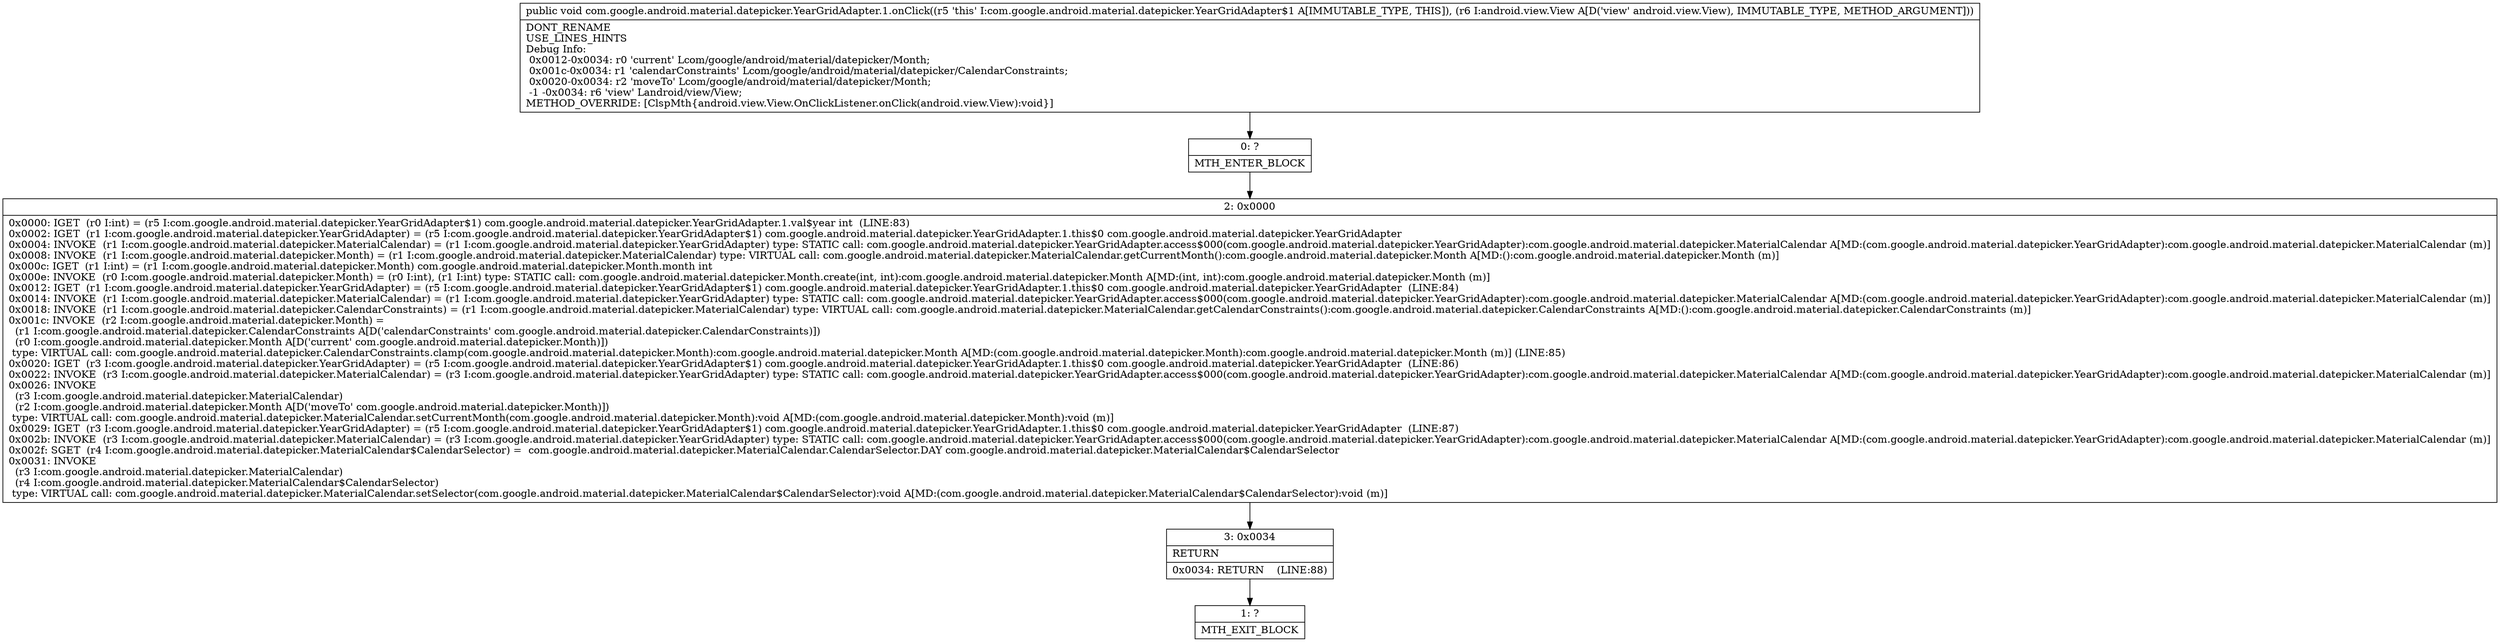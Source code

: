 digraph "CFG forcom.google.android.material.datepicker.YearGridAdapter.1.onClick(Landroid\/view\/View;)V" {
Node_0 [shape=record,label="{0\:\ ?|MTH_ENTER_BLOCK\l}"];
Node_2 [shape=record,label="{2\:\ 0x0000|0x0000: IGET  (r0 I:int) = (r5 I:com.google.android.material.datepicker.YearGridAdapter$1) com.google.android.material.datepicker.YearGridAdapter.1.val$year int  (LINE:83)\l0x0002: IGET  (r1 I:com.google.android.material.datepicker.YearGridAdapter) = (r5 I:com.google.android.material.datepicker.YearGridAdapter$1) com.google.android.material.datepicker.YearGridAdapter.1.this$0 com.google.android.material.datepicker.YearGridAdapter \l0x0004: INVOKE  (r1 I:com.google.android.material.datepicker.MaterialCalendar) = (r1 I:com.google.android.material.datepicker.YearGridAdapter) type: STATIC call: com.google.android.material.datepicker.YearGridAdapter.access$000(com.google.android.material.datepicker.YearGridAdapter):com.google.android.material.datepicker.MaterialCalendar A[MD:(com.google.android.material.datepicker.YearGridAdapter):com.google.android.material.datepicker.MaterialCalendar (m)]\l0x0008: INVOKE  (r1 I:com.google.android.material.datepicker.Month) = (r1 I:com.google.android.material.datepicker.MaterialCalendar) type: VIRTUAL call: com.google.android.material.datepicker.MaterialCalendar.getCurrentMonth():com.google.android.material.datepicker.Month A[MD:():com.google.android.material.datepicker.Month (m)]\l0x000c: IGET  (r1 I:int) = (r1 I:com.google.android.material.datepicker.Month) com.google.android.material.datepicker.Month.month int \l0x000e: INVOKE  (r0 I:com.google.android.material.datepicker.Month) = (r0 I:int), (r1 I:int) type: STATIC call: com.google.android.material.datepicker.Month.create(int, int):com.google.android.material.datepicker.Month A[MD:(int, int):com.google.android.material.datepicker.Month (m)]\l0x0012: IGET  (r1 I:com.google.android.material.datepicker.YearGridAdapter) = (r5 I:com.google.android.material.datepicker.YearGridAdapter$1) com.google.android.material.datepicker.YearGridAdapter.1.this$0 com.google.android.material.datepicker.YearGridAdapter  (LINE:84)\l0x0014: INVOKE  (r1 I:com.google.android.material.datepicker.MaterialCalendar) = (r1 I:com.google.android.material.datepicker.YearGridAdapter) type: STATIC call: com.google.android.material.datepicker.YearGridAdapter.access$000(com.google.android.material.datepicker.YearGridAdapter):com.google.android.material.datepicker.MaterialCalendar A[MD:(com.google.android.material.datepicker.YearGridAdapter):com.google.android.material.datepicker.MaterialCalendar (m)]\l0x0018: INVOKE  (r1 I:com.google.android.material.datepicker.CalendarConstraints) = (r1 I:com.google.android.material.datepicker.MaterialCalendar) type: VIRTUAL call: com.google.android.material.datepicker.MaterialCalendar.getCalendarConstraints():com.google.android.material.datepicker.CalendarConstraints A[MD:():com.google.android.material.datepicker.CalendarConstraints (m)]\l0x001c: INVOKE  (r2 I:com.google.android.material.datepicker.Month) = \l  (r1 I:com.google.android.material.datepicker.CalendarConstraints A[D('calendarConstraints' com.google.android.material.datepicker.CalendarConstraints)])\l  (r0 I:com.google.android.material.datepicker.Month A[D('current' com.google.android.material.datepicker.Month)])\l type: VIRTUAL call: com.google.android.material.datepicker.CalendarConstraints.clamp(com.google.android.material.datepicker.Month):com.google.android.material.datepicker.Month A[MD:(com.google.android.material.datepicker.Month):com.google.android.material.datepicker.Month (m)] (LINE:85)\l0x0020: IGET  (r3 I:com.google.android.material.datepicker.YearGridAdapter) = (r5 I:com.google.android.material.datepicker.YearGridAdapter$1) com.google.android.material.datepicker.YearGridAdapter.1.this$0 com.google.android.material.datepicker.YearGridAdapter  (LINE:86)\l0x0022: INVOKE  (r3 I:com.google.android.material.datepicker.MaterialCalendar) = (r3 I:com.google.android.material.datepicker.YearGridAdapter) type: STATIC call: com.google.android.material.datepicker.YearGridAdapter.access$000(com.google.android.material.datepicker.YearGridAdapter):com.google.android.material.datepicker.MaterialCalendar A[MD:(com.google.android.material.datepicker.YearGridAdapter):com.google.android.material.datepicker.MaterialCalendar (m)]\l0x0026: INVOKE  \l  (r3 I:com.google.android.material.datepicker.MaterialCalendar)\l  (r2 I:com.google.android.material.datepicker.Month A[D('moveTo' com.google.android.material.datepicker.Month)])\l type: VIRTUAL call: com.google.android.material.datepicker.MaterialCalendar.setCurrentMonth(com.google.android.material.datepicker.Month):void A[MD:(com.google.android.material.datepicker.Month):void (m)]\l0x0029: IGET  (r3 I:com.google.android.material.datepicker.YearGridAdapter) = (r5 I:com.google.android.material.datepicker.YearGridAdapter$1) com.google.android.material.datepicker.YearGridAdapter.1.this$0 com.google.android.material.datepicker.YearGridAdapter  (LINE:87)\l0x002b: INVOKE  (r3 I:com.google.android.material.datepicker.MaterialCalendar) = (r3 I:com.google.android.material.datepicker.YearGridAdapter) type: STATIC call: com.google.android.material.datepicker.YearGridAdapter.access$000(com.google.android.material.datepicker.YearGridAdapter):com.google.android.material.datepicker.MaterialCalendar A[MD:(com.google.android.material.datepicker.YearGridAdapter):com.google.android.material.datepicker.MaterialCalendar (m)]\l0x002f: SGET  (r4 I:com.google.android.material.datepicker.MaterialCalendar$CalendarSelector) =  com.google.android.material.datepicker.MaterialCalendar.CalendarSelector.DAY com.google.android.material.datepicker.MaterialCalendar$CalendarSelector \l0x0031: INVOKE  \l  (r3 I:com.google.android.material.datepicker.MaterialCalendar)\l  (r4 I:com.google.android.material.datepicker.MaterialCalendar$CalendarSelector)\l type: VIRTUAL call: com.google.android.material.datepicker.MaterialCalendar.setSelector(com.google.android.material.datepicker.MaterialCalendar$CalendarSelector):void A[MD:(com.google.android.material.datepicker.MaterialCalendar$CalendarSelector):void (m)]\l}"];
Node_3 [shape=record,label="{3\:\ 0x0034|RETURN\l|0x0034: RETURN    (LINE:88)\l}"];
Node_1 [shape=record,label="{1\:\ ?|MTH_EXIT_BLOCK\l}"];
MethodNode[shape=record,label="{public void com.google.android.material.datepicker.YearGridAdapter.1.onClick((r5 'this' I:com.google.android.material.datepicker.YearGridAdapter$1 A[IMMUTABLE_TYPE, THIS]), (r6 I:android.view.View A[D('view' android.view.View), IMMUTABLE_TYPE, METHOD_ARGUMENT]))  | DONT_RENAME\lUSE_LINES_HINTS\lDebug Info:\l  0x0012\-0x0034: r0 'current' Lcom\/google\/android\/material\/datepicker\/Month;\l  0x001c\-0x0034: r1 'calendarConstraints' Lcom\/google\/android\/material\/datepicker\/CalendarConstraints;\l  0x0020\-0x0034: r2 'moveTo' Lcom\/google\/android\/material\/datepicker\/Month;\l  \-1 \-0x0034: r6 'view' Landroid\/view\/View;\lMETHOD_OVERRIDE: [ClspMth\{android.view.View.OnClickListener.onClick(android.view.View):void\}]\l}"];
MethodNode -> Node_0;Node_0 -> Node_2;
Node_2 -> Node_3;
Node_3 -> Node_1;
}

